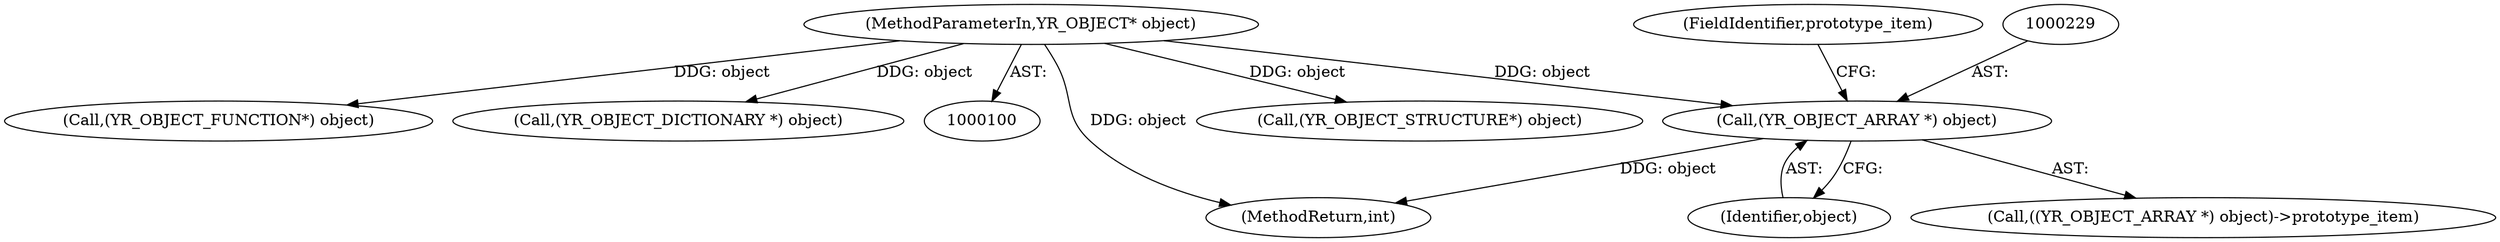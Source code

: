 digraph "0_yara_053e67e3ec81cc9268ce30eaf0d6663d8639ed1e_0@pointer" {
"1000228" [label="(Call,(YR_OBJECT_ARRAY *) object)"];
"1000101" [label="(MethodParameterIn,YR_OBJECT* object)"];
"1000195" [label="(Call,(YR_OBJECT_STRUCTURE*) object)"];
"1000231" [label="(FieldIdentifier,prototype_item)"];
"1000228" [label="(Call,(YR_OBJECT_ARRAY *) object)"];
"1000268" [label="(MethodReturn,int)"];
"1000227" [label="(Call,((YR_OBJECT_ARRAY *) object)->prototype_item)"];
"1000151" [label="(Call,(YR_OBJECT_FUNCTION*) object)"];
"1000230" [label="(Identifier,object)"];
"1000101" [label="(MethodParameterIn,YR_OBJECT* object)"];
"1000245" [label="(Call,(YR_OBJECT_DICTIONARY *) object)"];
"1000228" -> "1000227"  [label="AST: "];
"1000228" -> "1000230"  [label="CFG: "];
"1000229" -> "1000228"  [label="AST: "];
"1000230" -> "1000228"  [label="AST: "];
"1000231" -> "1000228"  [label="CFG: "];
"1000228" -> "1000268"  [label="DDG: object"];
"1000101" -> "1000228"  [label="DDG: object"];
"1000101" -> "1000100"  [label="AST: "];
"1000101" -> "1000268"  [label="DDG: object"];
"1000101" -> "1000151"  [label="DDG: object"];
"1000101" -> "1000195"  [label="DDG: object"];
"1000101" -> "1000245"  [label="DDG: object"];
}
